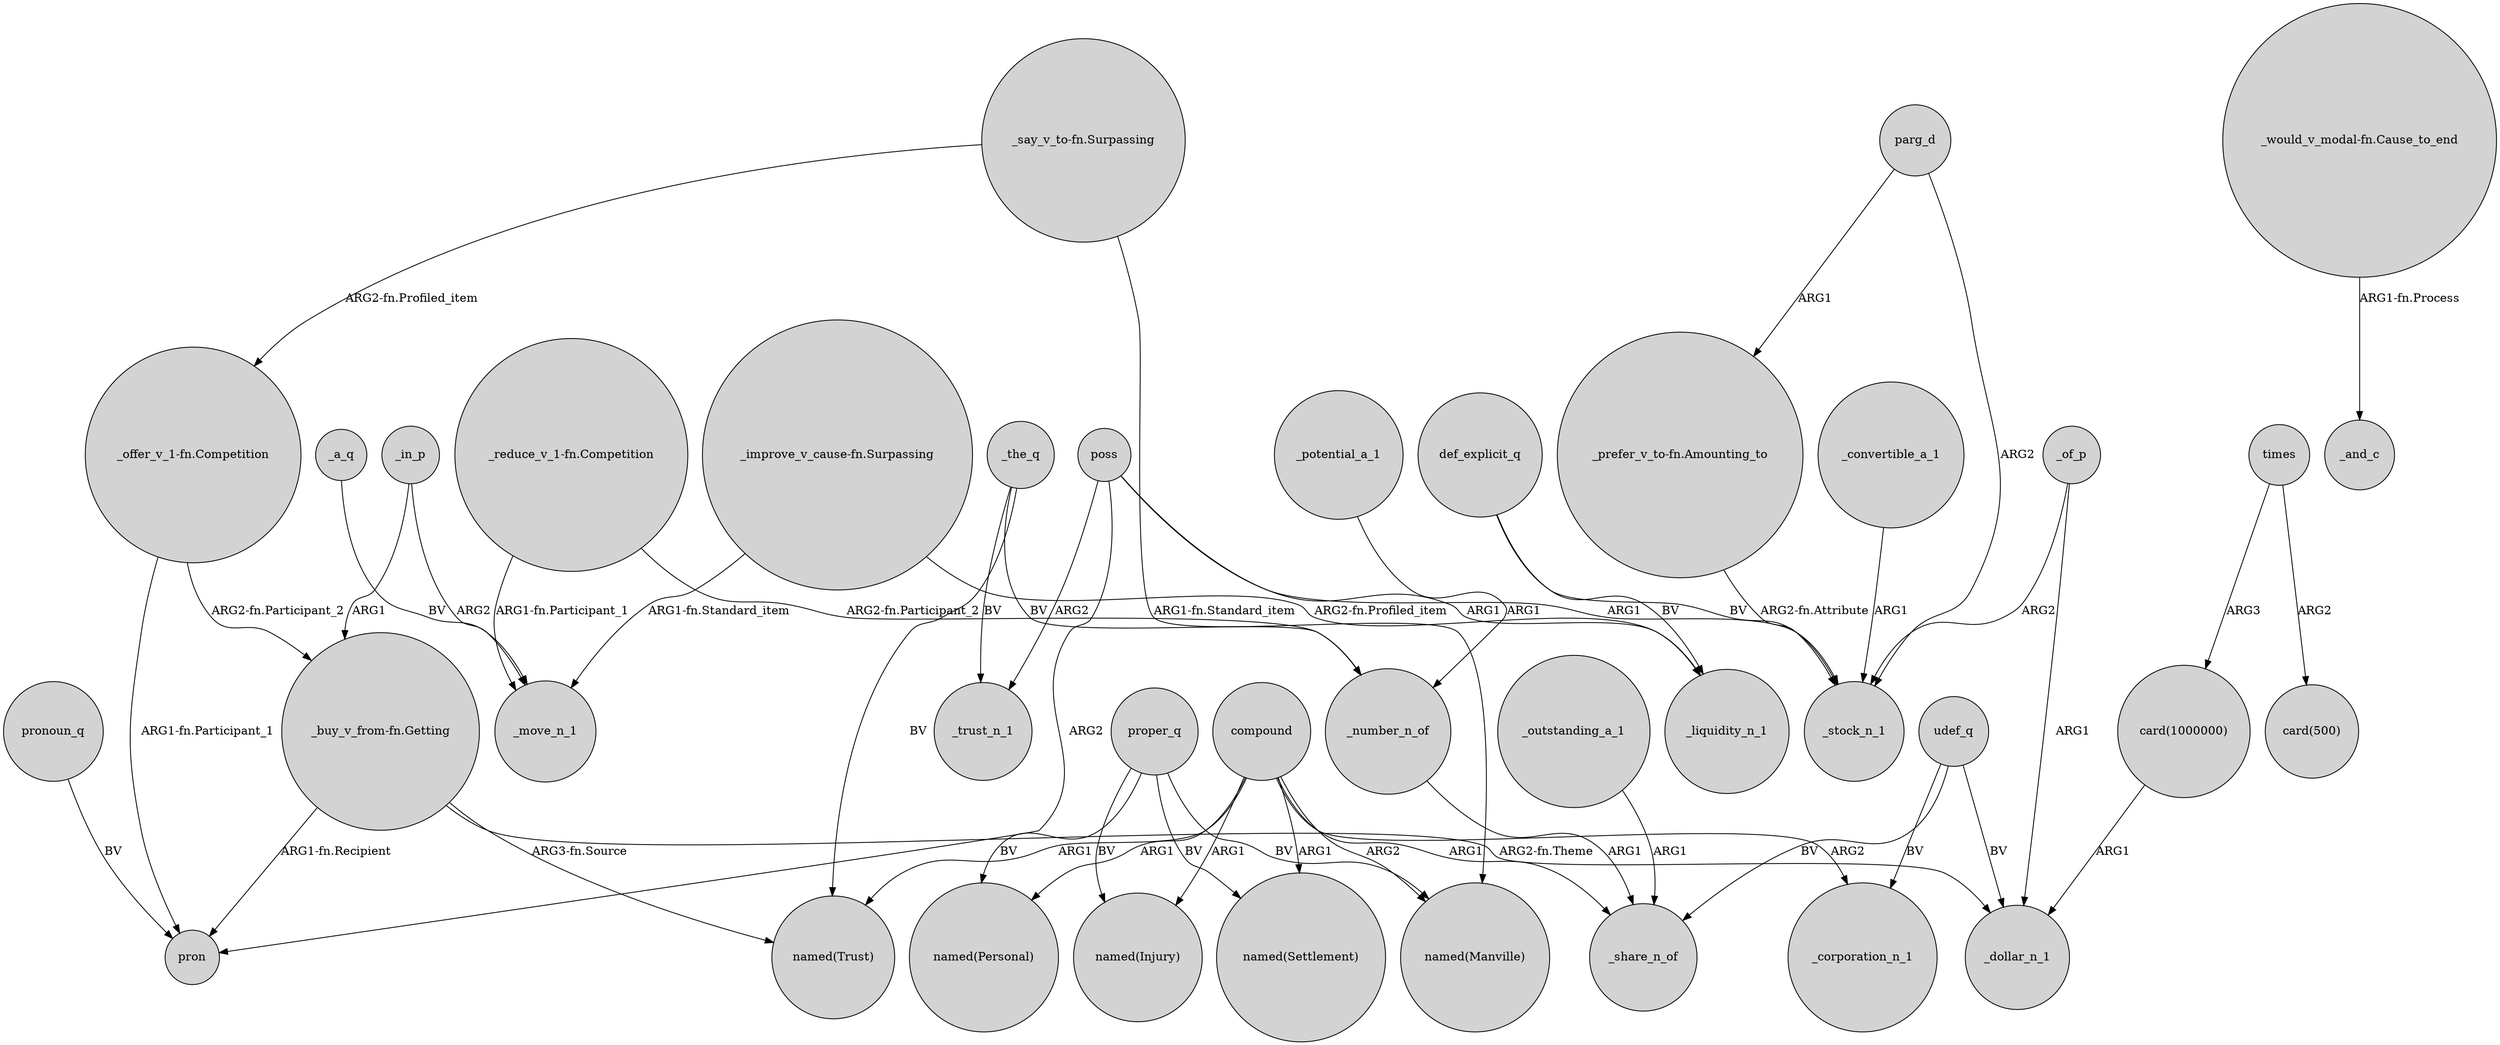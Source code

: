digraph {
	node [shape=circle style=filled]
	_of_p -> _dollar_n_1 [label=ARG1]
	proper_q -> "named(Manville)" [label=BV]
	"_buy_v_from-fn.Getting" -> pron [label="ARG1-fn.Recipient"]
	_the_q -> _number_n_of [label=BV]
	compound -> "named(Trust)" [label=ARG1]
	compound -> _share_n_of [label=ARG1]
	proper_q -> "named(Injury)" [label=BV]
	times -> "card(1000000)" [label=ARG3]
	"_would_v_modal-fn.Cause_to_end" -> _and_c [label="ARG1-fn.Process"]
	def_explicit_q -> _stock_n_1 [label=BV]
	_the_q -> "named(Trust)" [label=BV]
	"_buy_v_from-fn.Getting" -> "named(Trust)" [label="ARG3-fn.Source"]
	"_reduce_v_1-fn.Competition" -> _move_n_1 [label="ARG1-fn.Participant_1"]
	compound -> "named(Injury)" [label=ARG1]
	"_say_v_to-fn.Surpassing" -> "named(Manville)" [label="ARG1-fn.Standard_item"]
	parg_d -> "_prefer_v_to-fn.Amounting_to" [label=ARG1]
	compound -> "named(Manville)" [label=ARG2]
	_outstanding_a_1 -> _share_n_of [label=ARG1]
	pronoun_q -> pron [label=BV]
	"_reduce_v_1-fn.Competition" -> _number_n_of [label="ARG2-fn.Participant_2"]
	"_improve_v_cause-fn.Surpassing" -> _liquidity_n_1 [label="ARG2-fn.Profiled_item"]
	poss -> pron [label=ARG2]
	_the_q -> _trust_n_1 [label=BV]
	_number_n_of -> _share_n_of [label=ARG1]
	"_offer_v_1-fn.Competition" -> "_buy_v_from-fn.Getting" [label="ARG2-fn.Participant_2"]
	"_prefer_v_to-fn.Amounting_to" -> _stock_n_1 [label="ARG2-fn.Attribute"]
	_in_p -> "_buy_v_from-fn.Getting" [label=ARG1]
	udef_q -> _share_n_of [label=BV]
	compound -> "named(Personal)" [label=ARG1]
	poss -> _stock_n_1 [label=ARG1]
	udef_q -> _dollar_n_1 [label=BV]
	"card(1000000)" -> _dollar_n_1 [label=ARG1]
	"_say_v_to-fn.Surpassing" -> "_offer_v_1-fn.Competition" [label="ARG2-fn.Profiled_item"]
	_convertible_a_1 -> _stock_n_1 [label=ARG1]
	"_offer_v_1-fn.Competition" -> pron [label="ARG1-fn.Participant_1"]
	"_improve_v_cause-fn.Surpassing" -> _move_n_1 [label="ARG1-fn.Standard_item"]
	proper_q -> "named(Settlement)" [label=BV]
	_of_p -> _stock_n_1 [label=ARG2]
	proper_q -> "named(Personal)" [label=BV]
	compound -> _corporation_n_1 [label=ARG2]
	udef_q -> _corporation_n_1 [label=BV]
	_a_q -> _move_n_1 [label=BV]
	compound -> "named(Settlement)" [label=ARG1]
	def_explicit_q -> _liquidity_n_1 [label=BV]
	times -> "card(500)" [label=ARG2]
	poss -> _trust_n_1 [label=ARG2]
	_potential_a_1 -> _number_n_of [label=ARG1]
	_in_p -> _move_n_1 [label=ARG2]
	poss -> _liquidity_n_1 [label=ARG1]
	"_buy_v_from-fn.Getting" -> _dollar_n_1 [label="ARG2-fn.Theme"]
	parg_d -> _stock_n_1 [label=ARG2]
}

